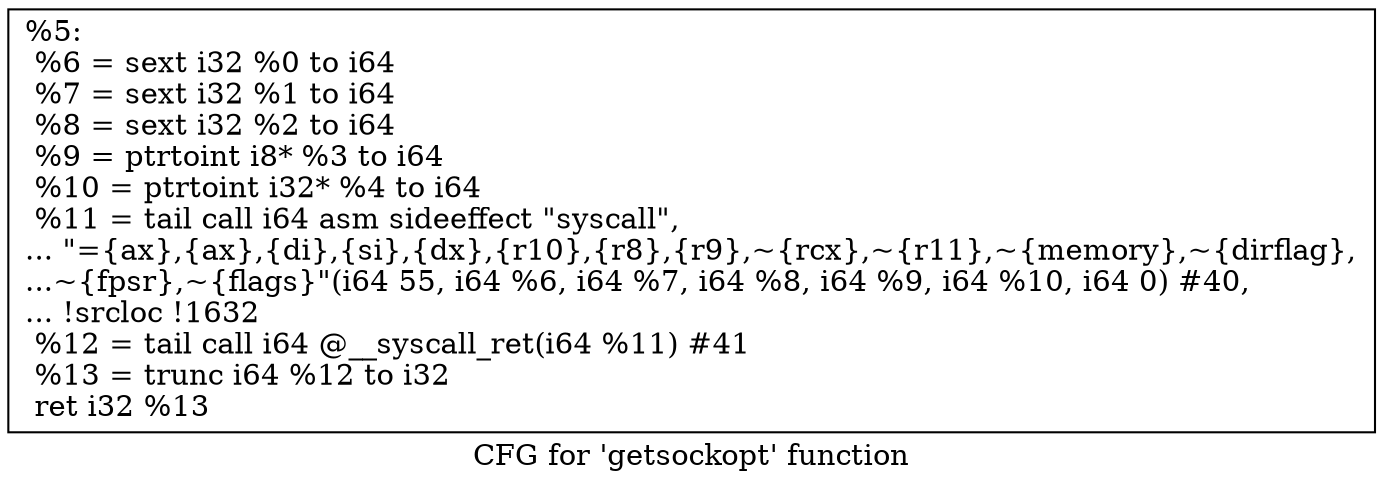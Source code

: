 digraph "CFG for 'getsockopt' function" {
	label="CFG for 'getsockopt' function";

	Node0x1f89480 [shape=record,label="{%5:\l  %6 = sext i32 %0 to i64\l  %7 = sext i32 %1 to i64\l  %8 = sext i32 %2 to i64\l  %9 = ptrtoint i8* %3 to i64\l  %10 = ptrtoint i32* %4 to i64\l  %11 = tail call i64 asm sideeffect \"syscall\",\l... \"=\{ax\},\{ax\},\{di\},\{si\},\{dx\},\{r10\},\{r8\},\{r9\},~\{rcx\},~\{r11\},~\{memory\},~\{dirflag\},\l...~\{fpsr\},~\{flags\}\"(i64 55, i64 %6, i64 %7, i64 %8, i64 %9, i64 %10, i64 0) #40,\l... !srcloc !1632\l  %12 = tail call i64 @__syscall_ret(i64 %11) #41\l  %13 = trunc i64 %12 to i32\l  ret i32 %13\l}"];
}
